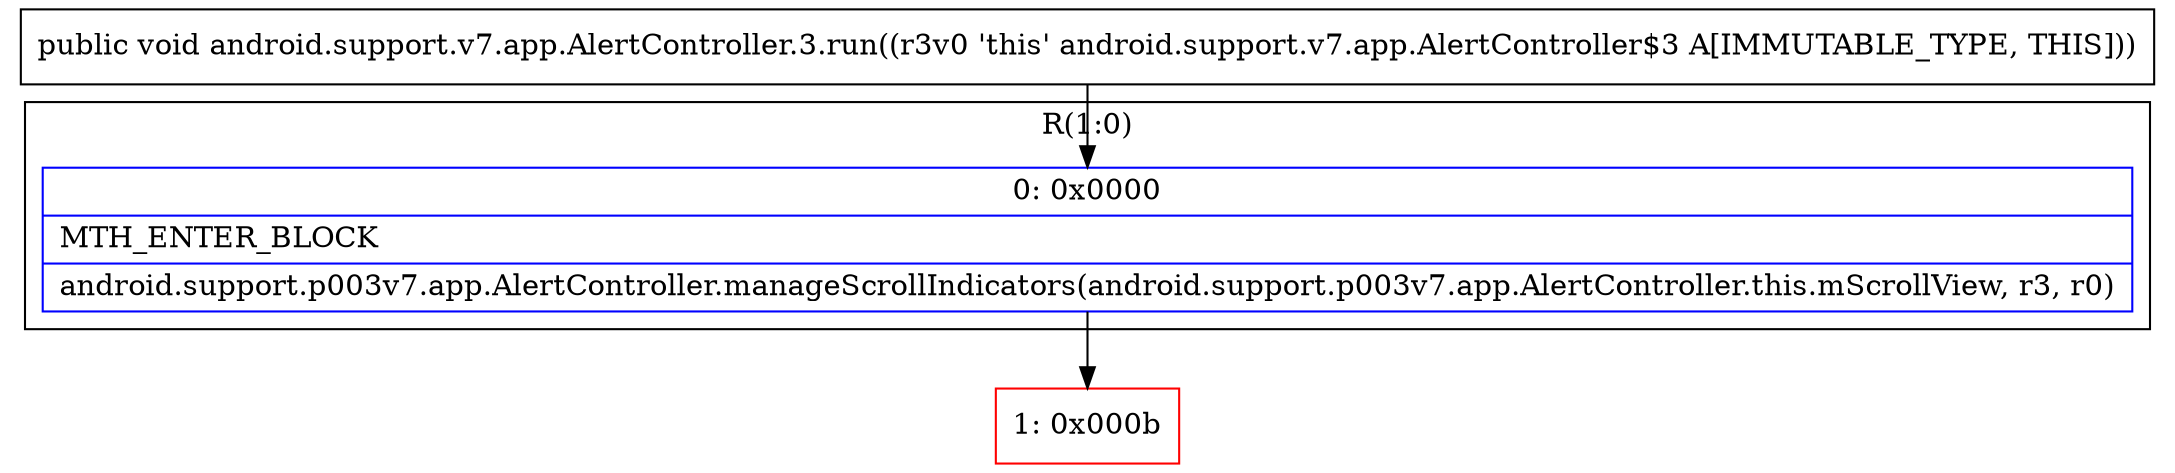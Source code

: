 digraph "CFG forandroid.support.v7.app.AlertController.3.run()V" {
subgraph cluster_Region_2025189244 {
label = "R(1:0)";
node [shape=record,color=blue];
Node_0 [shape=record,label="{0\:\ 0x0000|MTH_ENTER_BLOCK\l|android.support.p003v7.app.AlertController.manageScrollIndicators(android.support.p003v7.app.AlertController.this.mScrollView, r3, r0)\l}"];
}
Node_1 [shape=record,color=red,label="{1\:\ 0x000b}"];
MethodNode[shape=record,label="{public void android.support.v7.app.AlertController.3.run((r3v0 'this' android.support.v7.app.AlertController$3 A[IMMUTABLE_TYPE, THIS])) }"];
MethodNode -> Node_0;
Node_0 -> Node_1;
}

